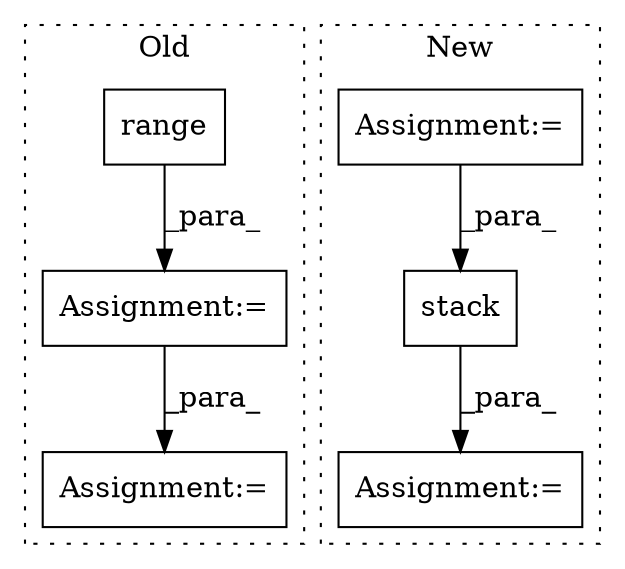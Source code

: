 digraph G {
subgraph cluster0 {
1 [label="range" a="32" s="457,476" l="6,1" shape="box"];
3 [label="Assignment:=" a="7" s="450" l="36" shape="box"];
6 [label="Assignment:=" a="7" s="347" l="1" shape="box"];
label = "Old";
style="dotted";
}
subgraph cluster1 {
2 [label="stack" a="32" s="357,381" l="6,1" shape="box"];
4 [label="Assignment:=" a="7" s="350" l="1" shape="box"];
5 [label="Assignment:=" a="7" s="274" l="1" shape="box"];
label = "New";
style="dotted";
}
1 -> 3 [label="_para_"];
2 -> 4 [label="_para_"];
3 -> 6 [label="_para_"];
5 -> 2 [label="_para_"];
}